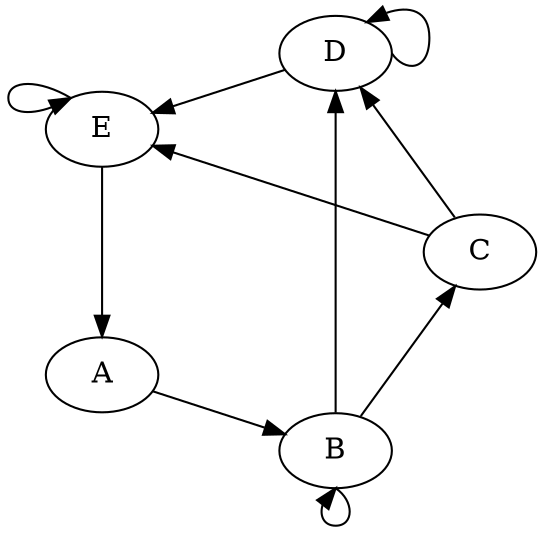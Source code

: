 digraph fig1 {
	layout=circo 

	A -> B;
	B -> C;
	C -> D;
	D -> E;	
	E -> A;
	B -> D;
	C -> E;
	D:e -> D:ne;	
	E:nw -> E:nw;	
	B:s -> B:s;	
}
